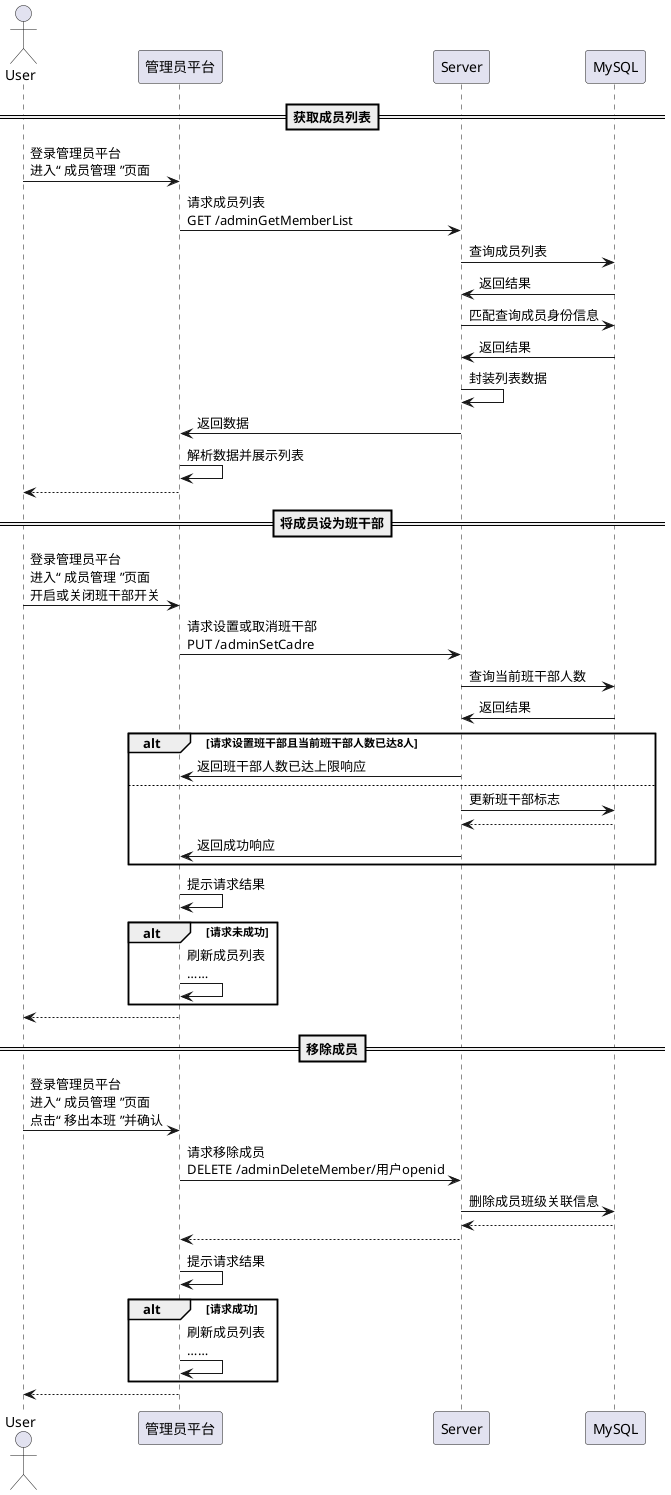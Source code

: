 @startuml 班级-成员管理
actor "User" as user
participant "管理员平台" as admin
participant "Server" as server
participant "MySQL" as db
==获取成员列表==
user->admin:登录管理员平台\n进入“ 成员管理 ”页面
admin->server:请求成员列表\nGET /adminGetMemberList
server->db:查询成员列表
server<-db:返回结果
server->db:匹配查询成员身份信息
server<-db:返回结果
server->server:封装列表数据
admin<-server:返回数据
admin->admin:解析数据并展示列表
user<--admin
==将成员设为班干部==
user->admin:登录管理员平台\n进入“ 成员管理 ”页面\n开启或关闭班干部开关
admin->server:请求设置或取消班干部\nPUT /adminSetCadre
server->db:查询当前班干部人数
server<-db:返回结果
alt 请求设置班干部且当前班干部人数已达8人
    admin<-server:返回班干部人数已达上限响应
else
    server->db:更新班干部标志
    server<--db
    admin<-server:返回成功响应
end
admin->admin:提示请求结果
alt 请求未成功
    admin->admin:刷新成员列表\n……
end
user<--admin
==移除成员==
user->admin:登录管理员平台\n进入“ 成员管理 ”页面\n点击“ 移出本班 ”并确认
admin->server:请求移除成员\nDELETE /adminDeleteMember/用户openid
server->db:删除成员班级关联信息
server<--db
admin<--server
admin->admin:提示请求结果
alt 请求成功
    admin->admin:刷新成员列表\n……
end
user<--admin
@enduml